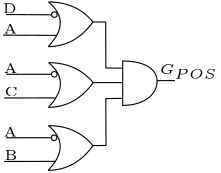 <?xml version="1.0"?>
<!DOCTYPE ipe SYSTEM "ipe.dtd">
<ipe version="70218" creator="Ipe 7.2.28">
<info created="D:20241027203312" modified="D:20241027203717"/>
<ipestyle name="basic">
<symbol name="arrow/arc(spx)">
<path stroke="sym-stroke" fill="sym-stroke" pen="sym-pen">
0 0 m
-1 0.333 l
-1 -0.333 l
h
</path>
</symbol>
<symbol name="arrow/farc(spx)">
<path stroke="sym-stroke" fill="white" pen="sym-pen">
0 0 m
-1 0.333 l
-1 -0.333 l
h
</path>
</symbol>
<symbol name="arrow/ptarc(spx)">
<path stroke="sym-stroke" fill="sym-stroke" pen="sym-pen">
0 0 m
-1 0.333 l
-0.8 0 l
-1 -0.333 l
h
</path>
</symbol>
<symbol name="arrow/fptarc(spx)">
<path stroke="sym-stroke" fill="white" pen="sym-pen">
0 0 m
-1 0.333 l
-0.8 0 l
-1 -0.333 l
h
</path>
</symbol>
<symbol name="mark/circle(sx)" transformations="translations">
<path fill="sym-stroke">
0.6 0 0 0.6 0 0 e
0.4 0 0 0.4 0 0 e
</path>
</symbol>
<symbol name="mark/disk(sx)" transformations="translations">
<path fill="sym-stroke">
0.6 0 0 0.6 0 0 e
</path>
</symbol>
<symbol name="mark/fdisk(sfx)" transformations="translations">
<group>
<path fill="sym-fill">
0.5 0 0 0.5 0 0 e
</path>
<path fill="sym-stroke" fillrule="eofill">
0.6 0 0 0.6 0 0 e
0.4 0 0 0.4 0 0 e
</path>
</group>
</symbol>
<symbol name="mark/box(sx)" transformations="translations">
<path fill="sym-stroke" fillrule="eofill">
-0.6 -0.6 m
0.6 -0.6 l
0.6 0.6 l
-0.6 0.6 l
h
-0.4 -0.4 m
0.4 -0.4 l
0.4 0.4 l
-0.4 0.4 l
h
</path>
</symbol>
<symbol name="mark/square(sx)" transformations="translations">
<path fill="sym-stroke">
-0.6 -0.6 m
0.6 -0.6 l
0.6 0.6 l
-0.6 0.6 l
h
</path>
</symbol>
<symbol name="mark/fsquare(sfx)" transformations="translations">
<group>
<path fill="sym-fill">
-0.5 -0.5 m
0.5 -0.5 l
0.5 0.5 l
-0.5 0.5 l
h
</path>
<path fill="sym-stroke" fillrule="eofill">
-0.6 -0.6 m
0.6 -0.6 l
0.6 0.6 l
-0.6 0.6 l
h
-0.4 -0.4 m
0.4 -0.4 l
0.4 0.4 l
-0.4 0.4 l
h
</path>
</group>
</symbol>
<symbol name="mark/cross(sx)" transformations="translations">
<group>
<path fill="sym-stroke">
-0.43 -0.57 m
0.57 0.43 l
0.43 0.57 l
-0.57 -0.43 l
h
</path>
<path fill="sym-stroke">
-0.43 0.57 m
0.57 -0.43 l
0.43 -0.57 l
-0.57 0.43 l
h
</path>
</group>
</symbol>
<symbol name="arrow/fnormal(spx)">
<path stroke="sym-stroke" fill="white" pen="sym-pen">
0 0 m
-1 0.333 l
-1 -0.333 l
h
</path>
</symbol>
<symbol name="arrow/pointed(spx)">
<path stroke="sym-stroke" fill="sym-stroke" pen="sym-pen">
0 0 m
-1 0.333 l
-0.8 0 l
-1 -0.333 l
h
</path>
</symbol>
<symbol name="arrow/fpointed(spx)">
<path stroke="sym-stroke" fill="white" pen="sym-pen">
0 0 m
-1 0.333 l
-0.8 0 l
-1 -0.333 l
h
</path>
</symbol>
<symbol name="arrow/linear(spx)">
<path stroke="sym-stroke" pen="sym-pen">
-1 0.333 m
0 0 l
-1 -0.333 l
</path>
</symbol>
<symbol name="arrow/fdouble(spx)">
<path stroke="sym-stroke" fill="white" pen="sym-pen">
0 0 m
-1 0.333 l
-1 -0.333 l
h
-1 0 m
-2 0.333 l
-2 -0.333 l
h
</path>
</symbol>
<symbol name="arrow/double(spx)">
<path stroke="sym-stroke" fill="sym-stroke" pen="sym-pen">
0 0 m
-1 0.333 l
-1 -0.333 l
h
-1 0 m
-2 0.333 l
-2 -0.333 l
h
</path>
</symbol>
<symbol name="arrow/mid-normal(spx)">
<path stroke="sym-stroke" fill="sym-stroke" pen="sym-pen">
0.5 0 m
-0.5 0.333 l
-0.5 -0.333 l
h
</path>
</symbol>
<symbol name="arrow/mid-fnormal(spx)">
<path stroke="sym-stroke" fill="white" pen="sym-pen">
0.5 0 m
-0.5 0.333 l
-0.5 -0.333 l
h
</path>
</symbol>
<symbol name="arrow/mid-pointed(spx)">
<path stroke="sym-stroke" fill="sym-stroke" pen="sym-pen">
0.5 0 m
-0.5 0.333 l
-0.3 0 l
-0.5 -0.333 l
h
</path>
</symbol>
<symbol name="arrow/mid-fpointed(spx)">
<path stroke="sym-stroke" fill="white" pen="sym-pen">
0.5 0 m
-0.5 0.333 l
-0.3 0 l
-0.5 -0.333 l
h
</path>
</symbol>
<symbol name="arrow/mid-double(spx)">
<path stroke="sym-stroke" fill="sym-stroke" pen="sym-pen">
1 0 m
0 0.333 l
0 -0.333 l
h
0 0 m
-1 0.333 l
-1 -0.333 l
h
</path>
</symbol>
<symbol name="arrow/mid-fdouble(spx)">
<path stroke="sym-stroke" fill="white" pen="sym-pen">
1 0 m
0 0.333 l
0 -0.333 l
h
0 0 m
-1 0.333 l
-1 -0.333 l
h
</path>
</symbol>
<anglesize name="22.5 deg" value="22.5"/>
<anglesize name="30 deg" value="30"/>
<anglesize name="45 deg" value="45"/>
<anglesize name="60 deg" value="60"/>
<anglesize name="90 deg" value="90"/>
<arrowsize name="large" value="10"/>
<arrowsize name="small" value="5"/>
<arrowsize name="tiny" value="3"/>
<color name="blue" value="0 0 1"/>
<color name="brown" value="0.647 0.165 0.165"/>
<color name="darkblue" value="0 0 0.545"/>
<color name="darkcyan" value="0 0.545 0.545"/>
<color name="darkgray" value="0.663"/>
<color name="darkgreen" value="0 0.392 0"/>
<color name="darkmagenta" value="0.545 0 0.545"/>
<color name="darkorange" value="1 0.549 0"/>
<color name="darkred" value="0.545 0 0"/>
<color name="gold" value="1 0.843 0"/>
<color name="gray" value="0.745"/>
<color name="green" value="0 1 0"/>
<color name="lightblue" value="0.678 0.847 0.902"/>
<color name="lightcyan" value="0.878 1 1"/>
<color name="lightgray" value="0.827"/>
<color name="lightgreen" value="0.565 0.933 0.565"/>
<color name="lightyellow" value="1 1 0.878"/>
<color name="navy" value="0 0 0.502"/>
<color name="orange" value="1 0.647 0"/>
<color name="pink" value="1 0.753 0.796"/>
<color name="purple" value="0.627 0.125 0.941"/>
<color name="red" value="1 0 0"/>
<color name="seagreen" value="0.18 0.545 0.341"/>
<color name="turquoise" value="0.251 0.878 0.816"/>
<color name="violet" value="0.933 0.51 0.933"/>
<color name="yellow" value="1 1 0"/>
<dashstyle name="dash dot dotted" value="[4 2 1 2 1 2] 0"/>
<dashstyle name="dash dotted" value="[4 2 1 2] 0"/>
<dashstyle name="dashed" value="[4] 0"/>
<dashstyle name="dotted" value="[1 3] 0"/>
<gridsize name="10 pts (~3.5 mm)" value="10"/>
<gridsize name="14 pts (~5 mm)" value="14"/>
<gridsize name="16 pts (~6 mm)" value="16"/>
<gridsize name="20 pts (~7 mm)" value="20"/>
<gridsize name="28 pts (~10 mm)" value="28"/>
<gridsize name="32 pts (~12 mm)" value="32"/>
<gridsize name="4 pts" value="4"/>
<gridsize name="56 pts (~20 mm)" value="56"/>
<gridsize name="8 pts (~3 mm)" value="8"/>
<opacity name="10%" value="0.1"/>
<opacity name="30%" value="0.3"/>
<opacity name="50%" value="0.5"/>
<opacity name="75%" value="0.75"/>
<pen name="fat" value="1.2"/>
<pen name="heavier" value="0.8"/>
<pen name="ultrafat" value="2"/>
<symbolsize name="large" value="5"/>
<symbolsize name="small" value="2"/>
<symbolsize name="tiny" value="1.1"/>
<textsize name="Huge" value="\Huge"/>
<textsize name="LARGE" value="\LARGE"/>
<textsize name="Large" value="\Large"/>
<textsize name="footnote" value="\footnotesize"/>
<textsize name="huge" value="\huge"/>
<textsize name="large" value="\large"/>
<textsize name="script" value="\scriptsize"/>
<textsize name="small" value="\small"/>
<textsize name="tiny" value="\tiny"/>
<textstyle name="center" begin="\begin{center}" end="\end{center}"/>
<textstyle name="item" begin="\begin{itemize}\item{}" end="\end{itemize}"/>
<textstyle name="itemize" begin="\begin{itemize}" end="\end{itemize}"/>
<tiling name="falling" angle="-60" step="4" width="1"/>
<tiling name="rising" angle="30" step="4" width="1"/>
</ipestyle>
<page>
<layer name="alpha"/>
<view layers="alpha" active="alpha"/>
<path layer="alpha" matrix="1 0 0 1 14.2896 -24.849" stroke="black">
272.03 671.988 m
280.395 664.921
271.934 656.075 c
</path>
<path matrix="1 0 0 1 14.2896 -24.849" stroke="black">
271.903 672.05 m
281.97 672.06
287.965 664.881 c
</path>
<path matrix="1 0 0 1 14.2896 -24.849" stroke="black">
271.798 655.957 m
281.706 656.025
288.039 664.946 c
</path>
<path matrix="1 0 0 1 14.2896 -24.849" stroke="black">
287.831 665.005 m
288.081 664.765 l
</path>
<path matrix="1 0 0 1 40.9644 -78.0337" stroke="black">
272 704 m
272 688 l
</path>
<path matrix="1 0 0 1 40.9644 -78.0337" stroke="black">
271.797 703.967 m
281.235 703.966
287.986 696.551
280.312 687.984
271.782 687.984 c
</path>
<path matrix="1 0 0 1 14.3515 -46.7096" stroke="black">
272.03 671.988 m
280.395 664.921
271.934 656.075 c
</path>
<path matrix="1 0 0 1 14.3515 -46.7096" stroke="black">
271.903 672.05 m
281.97 672.06
287.965 664.881 c
</path>
<path matrix="1 0 0 1 14.3515 -46.7096" stroke="black">
271.798 655.957 m
281.706 656.025
288.039 664.946 c
</path>
<path matrix="1 0 0 1 14.3515 -46.7096" stroke="black">
287.831 665.005 m
288.081 664.765 l
</path>
<path matrix="1 0 0 1 14.2891 -69.3823" stroke="black">
272.03 671.988 m
280.395 664.921
271.934 656.075 c
</path>
<path matrix="1 0 0 1 14.2891 -69.3823" stroke="black">
271.903 672.05 m
281.97 672.06
287.965 664.881 c
</path>
<path matrix="1 0 0 1 14.2891 -69.3823" stroke="black">
271.798 655.957 m
281.706 656.025
288.039 664.946 c
</path>
<path matrix="1 0 0 1 14.2891 -69.3823" stroke="black">
287.831 665.005 m
288.081 664.765 l
</path>
<path matrix="1 0 0 1 -17.7216 -40.6286" stroke="black">
319.983 658.796 m
330.684 658.796 l
</path>
<path matrix="1 0 0 1 -17.7216 -40.6286" stroke="black">
330.693 663.998 m
324.617 664.049 l
324.567 680.589 l
319.892 680.639 l
</path>
<path matrix="1 0 0 1 -17.7216 -40.6286" stroke="black">
330.719 653.13 m
324.594 653.044 l
324.68 636.152 l
319.951 636.124 l
</path>
<text matrix="1 0 0 1 86.2924 -50.9978" transformations="translations" pos="239.979 672.244" stroke="black" type="label" width="20.932" height="3.402" depth="1.69" valign="baseline" size="tiny" style="math">G_{POS}</text>
<path matrix="1 0 0 1 -17.7216 -40.6286" stroke="black">
343.046 659.511 m
349.506 659.521 l
</path>
<use matrix="1 0 0 1 80.69 -128.17" name="mark/circle(sx)" pos="207.675 770.813" size="small" stroke="black"/>
<use matrix="1 0 0 1 80.5197 -128.091" name="mark/circle(sx)" pos="207.817 749.249" size="small" stroke="black"/>
<path matrix="1 0 0 1 81.2498 -127.934" stroke="black">
205.964 770.498 m
189.644 770.609 l
</path>
<path matrix="1 0 0 1 80 -128" stroke="black">
209.146 763.171 m
189.94 763.245 l
</path>
<text matrix="1 0 0 1 84.5888 -127.889" transformations="translations" pos="185.203 771.016" stroke="black" type="label" width="5.002" height="3.386" depth="0" valign="baseline" size="tiny">D</text>
<text matrix="1 0 0 1 82.5165 -128.481" transformations="translations" pos="187.534 764.281" stroke="black" type="label" width="4.885" height="3.386" depth="0" valign="baseline" size="tiny">A</text>
<path matrix="1 0 0 1 80.9224 -127.909" stroke="black">
206.248 749.065 m
190.113 749.065 l
190.113 749.065 l
</path>
<path matrix="1 0 0 1 80 -128" stroke="black">
208.801 740.664 m
190.335 740.627 l
</path>
<text matrix="1 0 0 1 84.1448 -128.111" transformations="translations" pos="186.005 749.694" stroke="black" type="label" width="4.885" height="3.386" depth="0" valign="baseline" size="tiny">A</text>
<text matrix="1 0 0 1 82.1094 -128.111" transformations="translations" pos="188.336 741.293" stroke="black" type="label" width="4.774" height="3.386" depth="0" valign="baseline" size="tiny">C</text>
<use matrix="1 0 0 1 80.4491 -150.944" name="mark/circle(sx)" pos="207.817 749.249" size="small" stroke="black"/>
<path matrix="1 0 0 1 80.8518 -150.762" stroke="black">
206.248 749.065 m
190.113 749.065 l
190.113 749.065 l
</path>
<path matrix="1 0 0 1 79.9294 -150.853" stroke="black">
208.801 740.664 m
190.335 740.627 l
</path>
<text matrix="1 0 0 1 84.0742 -150.964" transformations="translations" pos="186.005 749.694" stroke="black" type="label" width="4.885" height="3.386" depth="0" valign="baseline" size="tiny">A</text>
<text matrix="1 0 0 1 82.0388 -150.964" transformations="translations" pos="188.336 741.293" stroke="black" type="label" width="4.656" height="3.386" depth="0" valign="baseline" size="tiny">B</text>
</page>
</ipe>
